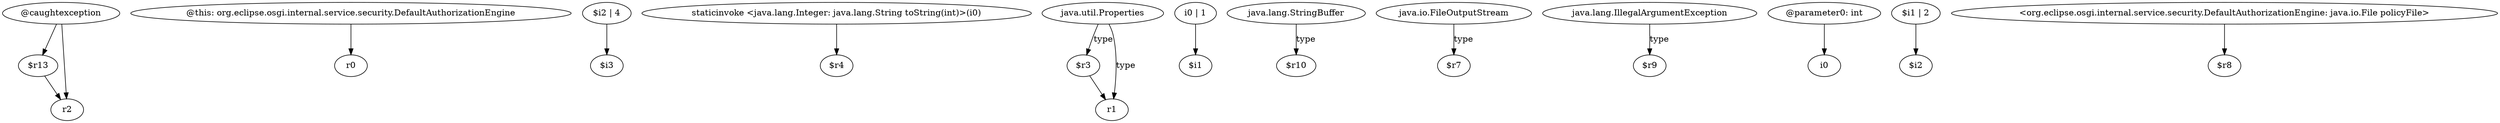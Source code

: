 digraph g {
0[label="$r13"]
1[label="r2"]
0->1[label=""]
2[label="@this: org.eclipse.osgi.internal.service.security.DefaultAuthorizationEngine"]
3[label="r0"]
2->3[label=""]
4[label="$i2 | 4"]
5[label="$i3"]
4->5[label=""]
6[label="staticinvoke <java.lang.Integer: java.lang.String toString(int)>(i0)"]
7[label="$r4"]
6->7[label=""]
8[label="java.util.Properties"]
9[label="$r3"]
8->9[label="type"]
10[label="i0 | 1"]
11[label="$i1"]
10->11[label=""]
12[label="java.lang.StringBuffer"]
13[label="$r10"]
12->13[label="type"]
14[label="r1"]
9->14[label=""]
15[label="java.io.FileOutputStream"]
16[label="$r7"]
15->16[label="type"]
17[label="java.lang.IllegalArgumentException"]
18[label="$r9"]
17->18[label="type"]
19[label="@caughtexception"]
19->0[label=""]
20[label="@parameter0: int"]
21[label="i0"]
20->21[label=""]
22[label="$i1 | 2"]
23[label="$i2"]
22->23[label=""]
24[label="<org.eclipse.osgi.internal.service.security.DefaultAuthorizationEngine: java.io.File policyFile>"]
25[label="$r8"]
24->25[label=""]
19->1[label=""]
8->14[label="type"]
}